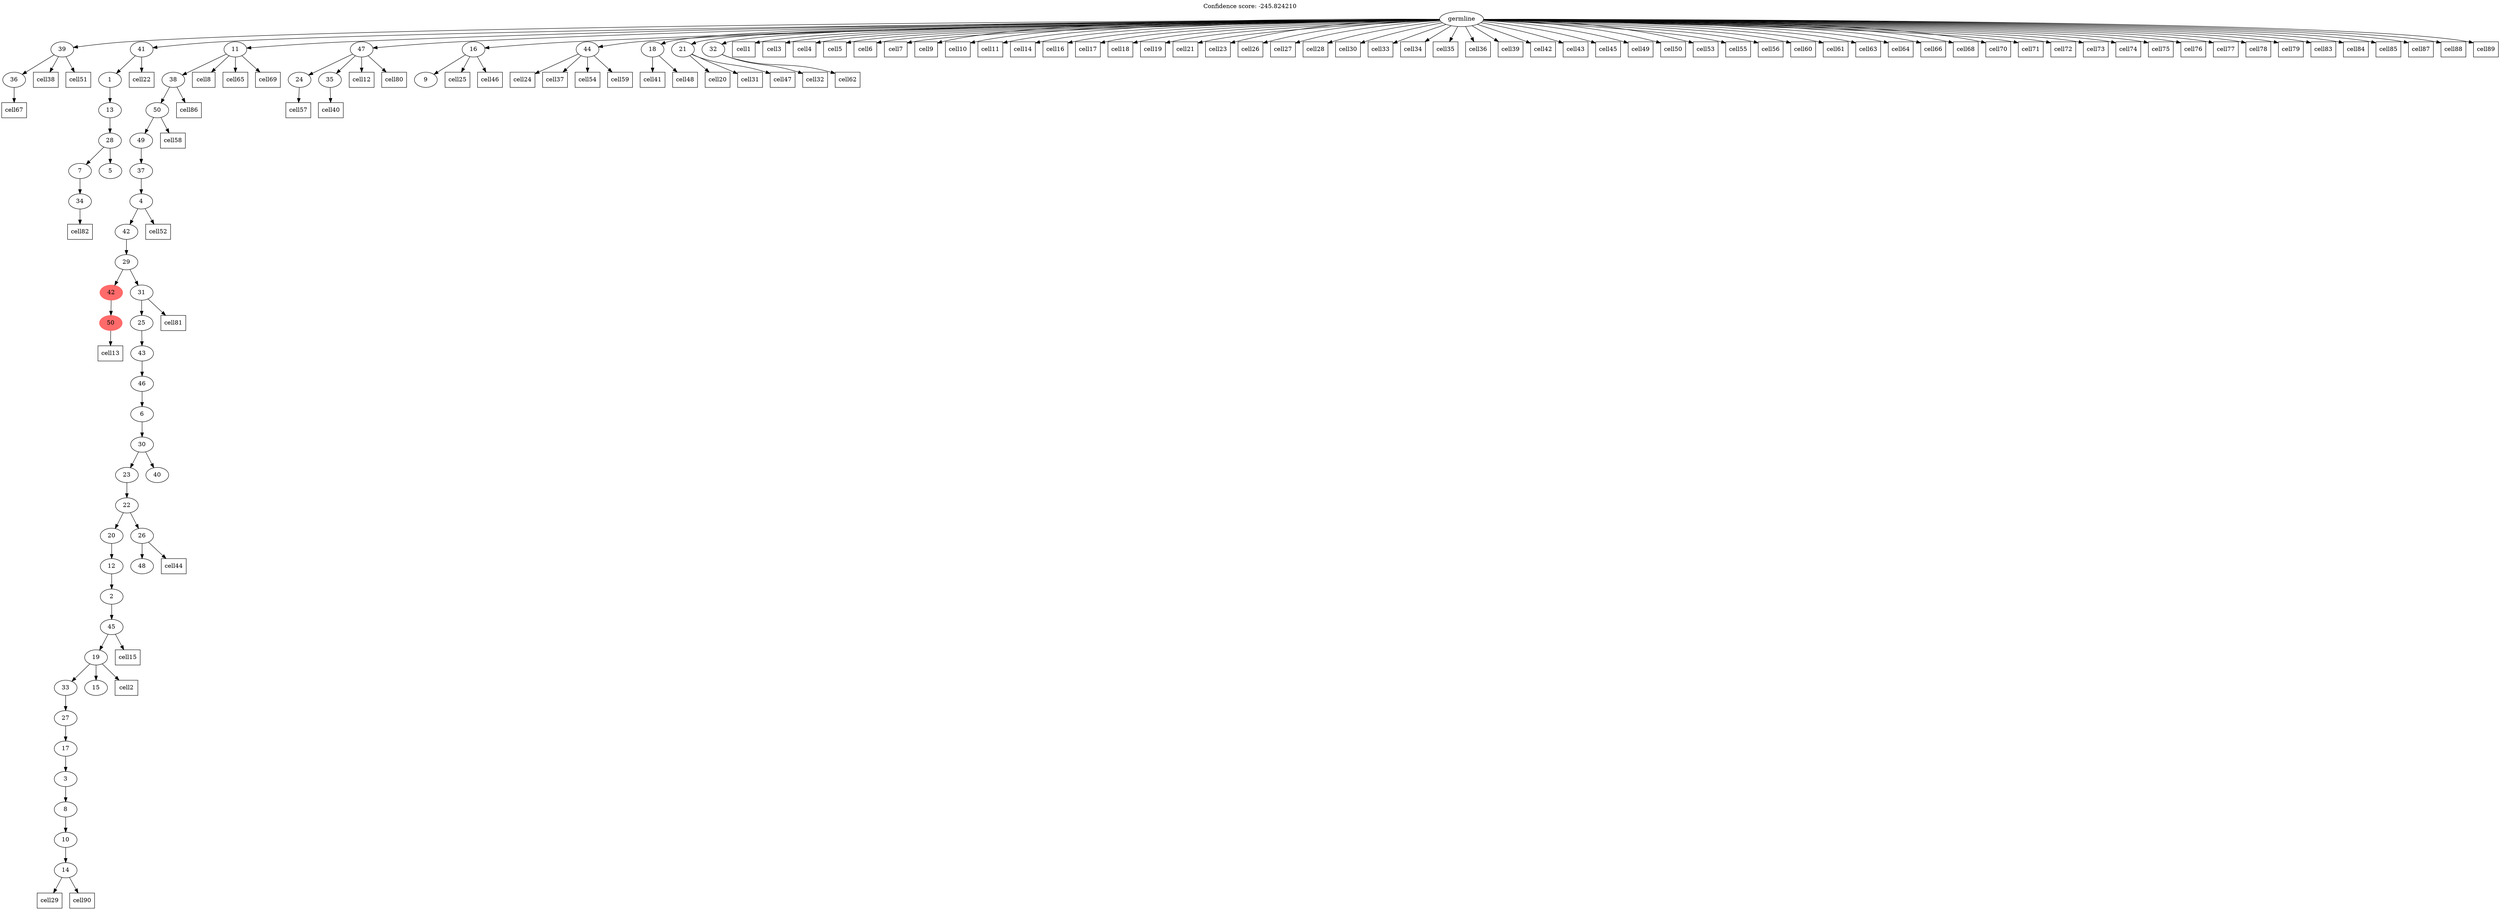 digraph g {
	"50" -> "51";
	"51" [label="36"];
	"47" -> "48";
	"48" [label="34"];
	"46" -> "47";
	"47" [label="7"];
	"46" -> "49";
	"49" [label="5"];
	"45" -> "46";
	"46" [label="28"];
	"44" -> "45";
	"45" [label="13"];
	"43" -> "44";
	"44" [label="1"];
	"39" -> "40";
	"40" [color=indianred1, style=filled, label="50"];
	"35" -> "36";
	"36" [label="14"];
	"34" -> "35";
	"35" [label="10"];
	"33" -> "34";
	"34" [label="8"];
	"32" -> "33";
	"33" [label="3"];
	"31" -> "32";
	"32" [label="17"];
	"30" -> "31";
	"31" [label="27"];
	"29" -> "30";
	"30" [label="33"];
	"29" -> "37";
	"37" [label="15"];
	"28" -> "29";
	"29" [label="19"];
	"27" -> "28";
	"28" [label="45"];
	"26" -> "27";
	"27" [label="2"];
	"25" -> "26";
	"26" [label="12"];
	"23" -> "24";
	"24" [label="48"];
	"22" -> "23";
	"23" [label="26"];
	"22" -> "25";
	"25" [label="20"];
	"21" -> "22";
	"22" [label="22"];
	"20" -> "21";
	"21" [label="23"];
	"20" -> "38";
	"38" [label="40"];
	"19" -> "20";
	"20" [label="30"];
	"18" -> "19";
	"19" [label="6"];
	"17" -> "18";
	"18" [label="46"];
	"16" -> "17";
	"17" [label="43"];
	"15" -> "16";
	"16" [label="25"];
	"14" -> "15";
	"15" [label="31"];
	"14" -> "39";
	"39" [color=indianred1, style=filled, label="42"];
	"13" -> "14";
	"14" [label="29"];
	"12" -> "13";
	"13" [label="42"];
	"11" -> "12";
	"12" [label="4"];
	"10" -> "11";
	"11" [label="37"];
	"9" -> "10";
	"10" [label="49"];
	"8" -> "9";
	"9" [label="50"];
	"7" -> "8";
	"8" [label="38"];
	"4" -> "5";
	"5" [label="24"];
	"4" -> "6";
	"6" [label="35"];
	"1" -> "2";
	"2" [label="9"];
	"0" -> "1";
	"1" [label="16"];
	"0" -> "3";
	"3" [label="44"];
	"0" -> "4";
	"4" [label="47"];
	"0" -> "7";
	"7" [label="11"];
	"0" -> "41";
	"41" [label="18"];
	"0" -> "42";
	"42" [label="21"];
	"0" -> "43";
	"43" [label="41"];
	"0" -> "50";
	"50" [label="39"];
	"0" -> "52";
	"52" [label="32"];
	"0" [label="germline"];
	"0" -> "cell1";
	"cell1" [shape=box];
	"29" -> "cell2";
	"cell2" [shape=box];
	"0" -> "cell3";
	"cell3" [shape=box];
	"0" -> "cell4";
	"cell4" [shape=box];
	"0" -> "cell5";
	"cell5" [shape=box];
	"0" -> "cell6";
	"cell6" [shape=box];
	"0" -> "cell7";
	"cell7" [shape=box];
	"7" -> "cell8";
	"cell8" [shape=box];
	"0" -> "cell9";
	"cell9" [shape=box];
	"0" -> "cell10";
	"cell10" [shape=box];
	"0" -> "cell11";
	"cell11" [shape=box];
	"4" -> "cell12";
	"cell12" [shape=box];
	"40" -> "cell13";
	"cell13" [shape=box];
	"0" -> "cell14";
	"cell14" [shape=box];
	"28" -> "cell15";
	"cell15" [shape=box];
	"0" -> "cell16";
	"cell16" [shape=box];
	"0" -> "cell17";
	"cell17" [shape=box];
	"0" -> "cell18";
	"cell18" [shape=box];
	"0" -> "cell19";
	"cell19" [shape=box];
	"42" -> "cell20";
	"cell20" [shape=box];
	"0" -> "cell21";
	"cell21" [shape=box];
	"43" -> "cell22";
	"cell22" [shape=box];
	"0" -> "cell23";
	"cell23" [shape=box];
	"3" -> "cell24";
	"cell24" [shape=box];
	"1" -> "cell25";
	"cell25" [shape=box];
	"0" -> "cell26";
	"cell26" [shape=box];
	"0" -> "cell27";
	"cell27" [shape=box];
	"0" -> "cell28";
	"cell28" [shape=box];
	"36" -> "cell29";
	"cell29" [shape=box];
	"0" -> "cell30";
	"cell30" [shape=box];
	"42" -> "cell31";
	"cell31" [shape=box];
	"52" -> "cell32";
	"cell32" [shape=box];
	"0" -> "cell33";
	"cell33" [shape=box];
	"0" -> "cell34";
	"cell34" [shape=box];
	"0" -> "cell35";
	"cell35" [shape=box];
	"0" -> "cell36";
	"cell36" [shape=box];
	"3" -> "cell37";
	"cell37" [shape=box];
	"50" -> "cell38";
	"cell38" [shape=box];
	"0" -> "cell39";
	"cell39" [shape=box];
	"6" -> "cell40";
	"cell40" [shape=box];
	"41" -> "cell41";
	"cell41" [shape=box];
	"0" -> "cell42";
	"cell42" [shape=box];
	"0" -> "cell43";
	"cell43" [shape=box];
	"23" -> "cell44";
	"cell44" [shape=box];
	"0" -> "cell45";
	"cell45" [shape=box];
	"1" -> "cell46";
	"cell46" [shape=box];
	"42" -> "cell47";
	"cell47" [shape=box];
	"41" -> "cell48";
	"cell48" [shape=box];
	"0" -> "cell49";
	"cell49" [shape=box];
	"0" -> "cell50";
	"cell50" [shape=box];
	"50" -> "cell51";
	"cell51" [shape=box];
	"12" -> "cell52";
	"cell52" [shape=box];
	"0" -> "cell53";
	"cell53" [shape=box];
	"3" -> "cell54";
	"cell54" [shape=box];
	"0" -> "cell55";
	"cell55" [shape=box];
	"0" -> "cell56";
	"cell56" [shape=box];
	"5" -> "cell57";
	"cell57" [shape=box];
	"9" -> "cell58";
	"cell58" [shape=box];
	"3" -> "cell59";
	"cell59" [shape=box];
	"0" -> "cell60";
	"cell60" [shape=box];
	"0" -> "cell61";
	"cell61" [shape=box];
	"52" -> "cell62";
	"cell62" [shape=box];
	"0" -> "cell63";
	"cell63" [shape=box];
	"0" -> "cell64";
	"cell64" [shape=box];
	"7" -> "cell65";
	"cell65" [shape=box];
	"0" -> "cell66";
	"cell66" [shape=box];
	"51" -> "cell67";
	"cell67" [shape=box];
	"0" -> "cell68";
	"cell68" [shape=box];
	"7" -> "cell69";
	"cell69" [shape=box];
	"0" -> "cell70";
	"cell70" [shape=box];
	"0" -> "cell71";
	"cell71" [shape=box];
	"0" -> "cell72";
	"cell72" [shape=box];
	"0" -> "cell73";
	"cell73" [shape=box];
	"0" -> "cell74";
	"cell74" [shape=box];
	"0" -> "cell75";
	"cell75" [shape=box];
	"0" -> "cell76";
	"cell76" [shape=box];
	"0" -> "cell77";
	"cell77" [shape=box];
	"0" -> "cell78";
	"cell78" [shape=box];
	"0" -> "cell79";
	"cell79" [shape=box];
	"4" -> "cell80";
	"cell80" [shape=box];
	"15" -> "cell81";
	"cell81" [shape=box];
	"48" -> "cell82";
	"cell82" [shape=box];
	"0" -> "cell83";
	"cell83" [shape=box];
	"0" -> "cell84";
	"cell84" [shape=box];
	"0" -> "cell85";
	"cell85" [shape=box];
	"8" -> "cell86";
	"cell86" [shape=box];
	"0" -> "cell87";
	"cell87" [shape=box];
	"0" -> "cell88";
	"cell88" [shape=box];
	"0" -> "cell89";
	"cell89" [shape=box];
	"36" -> "cell90";
	"cell90" [shape=box];
	labelloc="t";
	label="Confidence score: -245.824210";
}
